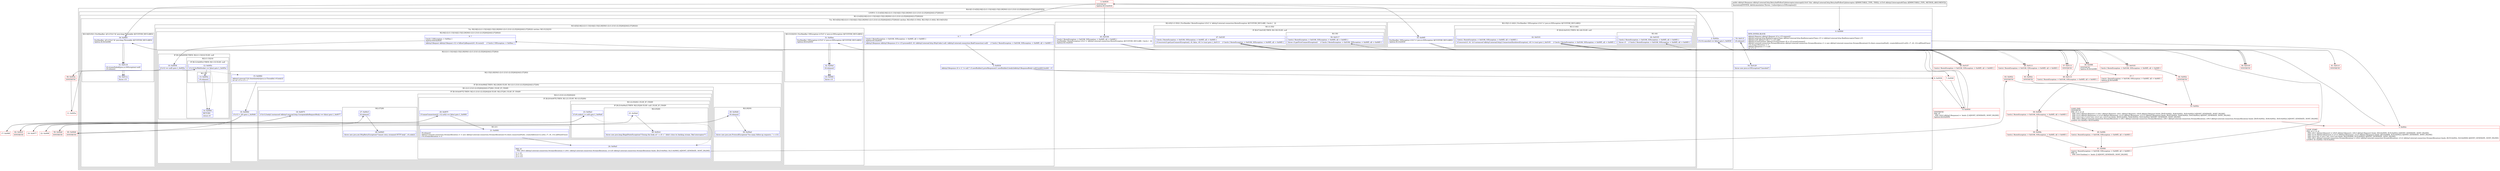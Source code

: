 digraph "CFG forokhttp3.internal.http.RetryAndFollowUpInterceptor.intercept(Lokhttp3\/Interceptor$Chain;)Lokhttp3\/Response;" {
subgraph cluster_Region_779036280 {
label = "R(4:0|(1:(3:4|5|(2:9|(2:(2:(1:13)|14)|(2:15|(2:29|30)(1:(2:(1:21)(1:(2:25|26))|24)(2:27|28)))))))|53|54)";
node [shape=record,color=blue];
Node_0 [shape=record,label="{0\:\ 0x0000|MTH_ENTER_BLOCK\l|okhttp3.Request okhttp3.Request r0 = r15.request()\lokhttp3.internal.http.RealInterceptorChain okhttp3.internal.http.RealInterceptorChain r15 = (okhttp3.internal.http.RealInterceptorChain) r15\lokhttp3.Call okhttp3.Call r7 = r15.call()\lokhttp3.EventListener okhttp3.EventListener r8 = r15.eventListener()\lokhttp3.internal.connection.StreamAllocation okhttp3.internal.connection.StreamAllocation r1 = new okhttp3.internal.connection.StreamAllocation(r14.client.connectionPool(), createAddress(r0.url()), r7, r8, r14.callStackTrace)\lr14.streamAllocation = r1\lokhttp3.Response r1 = null\lint r2 = 0\l}"];
subgraph cluster_LoopRegion_1030097759 {
label = "LOOP:0: (1:(3:4|5|(2:9|(2:(2:(1:13)|14)|(2:15|(2:29|30)(1:(2:(1:21)(1:(2:25|26))|24)(2:27|28)))))))";
node [shape=record,color=blue];
Node_2 [shape=record,label="{2\:\ 0x002e|if (r14.canceled == false) goto L_0x0030\l}"];
subgraph cluster_Region_349172051 {
label = "R(1:(3:4|5|(2:9|(2:(2:(1:13)|14)|(2:15|(2:29|30)(1:(2:(1:21)(1:(2:25|26))|24)(2:27|28)))))))";
node [shape=record,color=blue];
subgraph cluster_TryCatchRegion_277628585 {
label = "Try: R(3:4|5|(2:9|(2:(2:(1:13)|14)|(2:15|(2:29|30)(1:(2:(1:21)(1:(2:25|26))|24)(2:27|28)))))) catches: R(2:45|(1:(1:50))), R(2:35|(1:(1:44))), R(3:34|51|52)";
node [shape=record,color=blue];
subgraph cluster_Region_630695332 {
label = "R(3:4|5|(2:9|(2:(2:(1:13)|14)|(2:15|(2:29|30)(1:(2:(1:21)(1:(2:25|26))|24)(2:27|28))))))";
node [shape=record,color=blue];
Node_4 [shape=record,label="{4\:\ ?|Catch:\{ RouteException \-\> 0x0106, IOException \-\> 0x00f5, all \-\> 0x00f3 \}\lSplitter:B:3:0x0030\l|okhttp3.Response okhttp3.Response r3 = r15.proceed(r0, r9, (okhttp3.internal.http.HttpCodec) null, (okhttp3.internal.connection.RealConnection) null)     \/\/ Catch:\{ RouteException \-\> 0x0106, IOException \-\> 0x00f5, all \-\> 0x00f3 \}\l}"];
Node_5 [shape=record,label="{5\:\ 0x0034|okhttp3.Response r0 = r1 != null ? r3.newBuilder().priorResponse(r1.newBuilder().body((okhttp3.ResponseBody) null).build()).build() : r3\l}"];
subgraph cluster_TryCatchRegion_2031908550 {
label = "Try: R(2:9|(2:(2:(1:13)|14)|(2:15|(2:29|30)(1:(2:(1:21)(1:(2:25|26))|24)(2:27|28))))) catches: R(3:31|32|33)";
node [shape=record,color=blue];
subgraph cluster_Region_880540559 {
label = "R(2:9|(2:(2:(1:13)|14)|(2:15|(2:29|30)(1:(2:(1:21)(1:(2:25|26))|24)(2:27|28)))))";
node [shape=record,color=blue];
Node_9 [shape=record,label="{9\:\ ?|Catch:\{ IOException \-\> 0x00ee \}\lSplitter:B:8:0x0050\l|okhttp3.Request okhttp3.Request r12 = followUpRequest(r0, r9.route())     \/\/ Catch:\{ IOException \-\> 0x00ee \}\l}"];
subgraph cluster_Region_1949148745 {
label = "R(2:(2:(1:13)|14)|(2:15|(2:29|30)(1:(2:(1:21)(1:(2:25|26))|24)(2:27|28))))";
node [shape=record,color=blue];
subgraph cluster_IfRegion_1758853884 {
label = "IF [B:10:0x0058] THEN: R(2:(1:13)|14) ELSE: null";
node [shape=record,color=blue];
Node_10 [shape=record,label="{10\:\ 0x0058|if (r12 == null) goto L_0x005a\l}"];
subgraph cluster_Region_295299361 {
label = "R(2:(1:13)|14)";
node [shape=record,color=blue];
subgraph cluster_IfRegion_528717046 {
label = "IF [B:12:0x005c] THEN: R(1:13) ELSE: null";
node [shape=record,color=blue];
Node_12 [shape=record,label="{12\:\ 0x005c|if (r14.forWebSocket == false) goto L_0x005e\l}"];
subgraph cluster_Region_50035830 {
label = "R(1:13)";
node [shape=record,color=blue];
Node_13 [shape=record,label="{13\:\ 0x005e|r9.release()\l}"];
}
}
Node_14 [shape=record,label="{14\:\ 0x0061|RETURN\l|return r0\l}"];
}
}
subgraph cluster_Region_502748277 {
label = "R(2:15|(2:29|30)(1:(2:(1:21)(1:(2:25|26))|24)(2:27|28)))";
node [shape=record,color=blue];
Node_15 [shape=record,label="{15\:\ 0x0062|okhttp3.internal.Util.closeQuietly((java.io.Closeable) r0.body())\lint int r13 = r2 + 1\l}"];
subgraph cluster_IfRegion_1624965705 {
label = "IF [B:16:0x006d] THEN: R(2:29|30) ELSE: R(1:(2:(1:21)(1:(2:25|26))|24)(2:27|28))";
node [shape=record,color=blue];
Node_16 [shape=record,label="{16\:\ 0x006d|if (r13 \> 20) goto L_0x00d4\l}"];
subgraph cluster_Region_1056537888 {
label = "R(2:29|30)";
node [shape=record,color=blue];
Node_29 [shape=record,label="{29\:\ 0x00d4|r9.release()\l}"];
Node_30 [shape=record,label="{30\:\ 0x00ed|throw new java.net.ProtocolException(\"Too many follow\-up requests: \" + r13)\l}"];
}
subgraph cluster_Region_1841832097 {
label = "R(1:(2:(1:21)(1:(2:25|26))|24)(2:27|28)) | ELSE_IF_CHAIN\l";
node [shape=record,color=blue];
subgraph cluster_IfRegion_920376870 {
label = "IF [B:18:0x0075] THEN: R(2:(1:21)(1:(2:25|26))|24) ELSE: R(2:27|28) | ELSE_IF_CHAIN\l";
node [shape=record,color=blue];
Node_18 [shape=record,label="{18\:\ 0x0075|if ((r12.body() instanceof okhttp3.internal.http.UnrepeatableRequestBody) == false) goto L_0x0077\l}"];
subgraph cluster_Region_102061303 {
label = "R(2:(1:21)(1:(2:25|26))|24)";
node [shape=record,color=blue];
subgraph cluster_IfRegion_1257473200 {
label = "IF [B:20:0x007f] THEN: R(1:21) ELSE: R(1:(2:25|26))";
node [shape=record,color=blue];
Node_20 [shape=record,label="{20\:\ 0x007f|if (sameConnection(r0, r12.url()) == false) goto L_0x0081\l}"];
subgraph cluster_Region_744083749 {
label = "R(1:21)";
node [shape=record,color=blue];
Node_21 [shape=record,label="{21\:\ 0x0081|r9.release()\lokhttp3.internal.connection.StreamAllocation r1 = new okhttp3.internal.connection.StreamAllocation(r14.client.connectionPool(), createAddress(r12.url()), r7, r8, r14.callStackTrace)\lr14.streamAllocation = r1\l}"];
}
subgraph cluster_Region_2004406680 {
label = "R(1:(2:25|26)) | ELSE_IF_CHAIN\l";
node [shape=record,color=blue];
subgraph cluster_IfRegion_1548440355 {
label = "IF [B:23:0x00a3] THEN: R(2:25|26) ELSE: null | ELSE_IF_CHAIN\l";
node [shape=record,color=blue];
Node_23 [shape=record,label="{23\:\ 0x00a3|if (r9.codec() != null) goto L_0x00a9\l}"];
subgraph cluster_Region_1336298369 {
label = "R(2:25|26)";
node [shape=record,color=blue];
Node_25 [shape=record,label="{25\:\ 0x00a9}"];
Node_26 [shape=record,label="{26\:\ 0x00c4|throw new java.lang.IllegalStateException(\"Closing the body of \" + r0 + \" didn't close its backing stream. Bad interceptor?\")\l}"];
}
}
}
}
Node_24 [shape=record,label="{24\:\ 0x00a5|PHI: r9 \l  PHI: (r9v3 okhttp3.internal.connection.StreamAllocation) = (r9v1 okhttp3.internal.connection.StreamAllocation), (r1v20 okhttp3.internal.connection.StreamAllocation) binds: [B:23:0x00a3, B:21:0x0081] A[DONT_GENERATE, DONT_INLINE]\l|r1 = r0\lr0 = r12\lr2 = r13\l}"];
}
subgraph cluster_Region_923237542 {
label = "R(2:27|28)";
node [shape=record,color=blue];
Node_27 [shape=record,label="{27\:\ 0x00c5|r9.release()\l}"];
Node_28 [shape=record,label="{28\:\ 0x00d3|throw new java.net.HttpRetryException(\"Cannot retry streamed HTTP body\", r0.code())\l}"];
}
}
}
}
}
}
}
subgraph cluster_Region_1858518780 {
label = "R(3:31|32|33) | ExcHandler: IOException (r15v5 'e' java.io.IOException A[CUSTOM_DECLARE])\l";
node [shape=record,color=blue];
Node_31 [shape=record,label="{31\:\ 0x00ee|ExcHandler: IOException (r15v5 'e' java.io.IOException A[CUSTOM_DECLARE])\lSplitter:B:8:0x0050\l}"];
Node_32 [shape=record,label="{32\:\ 0x00ef|r9.release()\l}"];
Node_33 [shape=record,label="{33\:\ 0x00f2|throw r15\l}"];
}
}
}
subgraph cluster_Region_1862155984 {
label = "R(2:45|(1:(1:50))) | ExcHandler: RouteException (r3v2 'e' okhttp3.internal.connection.RouteException A[CUSTOM_DECLARE, Catch:\{  \}])\l";
node [shape=record,color=blue];
Node_45 [shape=record,label="{45\:\ 0x0106|Catch:\{ RouteException \-\> 0x0106, IOException \-\> 0x00f5, all \-\> 0x00f3 \}\lExcHandler: RouteException (r3v2 'e' okhttp3.internal.connection.RouteException A[CUSTOM_DECLARE, Catch:\{  \}])\lSplitter:B:3:0x0030\l}"];
subgraph cluster_Region_1842951133 {
label = "R(1:(1:50))";
node [shape=record,color=blue];
subgraph cluster_IfRegion_1464614721 {
label = "IF [B:47:0x010f] THEN: R(1:50) ELSE: null";
node [shape=record,color=blue];
Node_47 [shape=record,label="{47\:\ 0x010f|Catch:\{ RouteException \-\> 0x0106, IOException \-\> 0x00f5, all \-\> 0x00f3 \}\l|if (recover(r3.getLastConnectException(), r9, false, r0) != true) goto L_0x0113     \/\/ Catch:\{ RouteException \-\> 0x0106, IOException \-\> 0x00f5, all \-\> 0x00f3 \}\l}"];
subgraph cluster_Region_1102633967 {
label = "R(1:50)";
node [shape=record,color=blue];
Node_50 [shape=record,label="{50\:\ 0x0117|Catch:\{ RouteException \-\> 0x0106, IOException \-\> 0x00f5, all \-\> 0x00f3 \}\l|throw r3.getFirstConnectException()     \/\/ Catch:\{ RouteException \-\> 0x0106, IOException \-\> 0x00f5, all \-\> 0x00f3 \}\l}"];
}
}
}
}
subgraph cluster_Region_1887250001 {
label = "R(2:35|(1:(1:44))) | ExcHandler: IOException (r3v3 'e' java.io.IOException A[CUSTOM_DECLARE])\l";
node [shape=record,color=blue];
Node_35 [shape=record,label="{35\:\ 0x00f5|ExcHandler: IOException (r3v3 'e' java.io.IOException A[CUSTOM_DECLARE])\lSplitter:B:3:0x0030\l}"];
subgraph cluster_Region_1877642800 {
label = "R(1:(1:44))";
node [shape=record,color=blue];
subgraph cluster_IfRegion_4689718 {
label = "IF [B:42:0x0101] THEN: R(1:44) ELSE: null";
node [shape=record,color=blue];
Node_42 [shape=record,label="{42\:\ 0x0101|Catch:\{ RouteException \-\> 0x0106, IOException \-\> 0x00f5, all \-\> 0x00f3 \}\l|if (recover(r3, r9, !(r3 instanceof okhttp3.internal.http2.ConnectionShutdownException), r0) != true) goto L_0x0105     \/\/ Catch:\{ RouteException \-\> 0x0106, IOException \-\> 0x00f5, all \-\> 0x00f3 \}\l}"];
subgraph cluster_Region_1258889163 {
label = "R(1:44)";
node [shape=record,color=blue];
Node_44 [shape=record,label="{44\:\ 0x0105|Catch:\{ RouteException \-\> 0x0106, IOException \-\> 0x00f5, all \-\> 0x00f3 \}\l|throw r3     \/\/ Catch:\{ RouteException \-\> 0x0106, IOException \-\> 0x00f5, all \-\> 0x00f3 \}\l}"];
}
}
}
}
subgraph cluster_Region_455335545 {
label = "R(3:34|51|52) | ExcHandler: all (r15v4 'th' java.lang.Throwable A[CUSTOM_DECLARE])\l";
node [shape=record,color=blue];
Node_34 [shape=record,label="{34\:\ 0x00f3|ExcHandler: all (r15v4 'th' java.lang.Throwable A[CUSTOM_DECLARE])\lSplitter:B:36:0x00f6\l}"];
Node_51 [shape=record,label="{51\:\ 0x0118|r9.streamFailed((java.io.IOException) null)\lr9.release()\l}"];
Node_52 [shape=record,label="{52\:\ 0x011e|throw r15\l}"];
}
}
}
}
Node_53 [shape=record,label="{53\:\ 0x011f|r9.release()\l}"];
Node_54 [shape=record,label="{54\:\ 0x0129|throw new java.io.IOException(\"Canceled\")\l}"];
}
subgraph cluster_Region_1862155984 {
label = "R(2:45|(1:(1:50))) | ExcHandler: RouteException (r3v2 'e' okhttp3.internal.connection.RouteException A[CUSTOM_DECLARE, Catch:\{  \}])\l";
node [shape=record,color=blue];
Node_45 [shape=record,label="{45\:\ 0x0106|Catch:\{ RouteException \-\> 0x0106, IOException \-\> 0x00f5, all \-\> 0x00f3 \}\lExcHandler: RouteException (r3v2 'e' okhttp3.internal.connection.RouteException A[CUSTOM_DECLARE, Catch:\{  \}])\lSplitter:B:3:0x0030\l}"];
subgraph cluster_Region_1842951133 {
label = "R(1:(1:50))";
node [shape=record,color=blue];
subgraph cluster_IfRegion_1464614721 {
label = "IF [B:47:0x010f] THEN: R(1:50) ELSE: null";
node [shape=record,color=blue];
Node_47 [shape=record,label="{47\:\ 0x010f|Catch:\{ RouteException \-\> 0x0106, IOException \-\> 0x00f5, all \-\> 0x00f3 \}\l|if (recover(r3.getLastConnectException(), r9, false, r0) != true) goto L_0x0113     \/\/ Catch:\{ RouteException \-\> 0x0106, IOException \-\> 0x00f5, all \-\> 0x00f3 \}\l}"];
subgraph cluster_Region_1102633967 {
label = "R(1:50)";
node [shape=record,color=blue];
Node_50 [shape=record,label="{50\:\ 0x0117|Catch:\{ RouteException \-\> 0x0106, IOException \-\> 0x00f5, all \-\> 0x00f3 \}\l|throw r3.getFirstConnectException()     \/\/ Catch:\{ RouteException \-\> 0x0106, IOException \-\> 0x00f5, all \-\> 0x00f3 \}\l}"];
}
}
}
}
subgraph cluster_Region_1887250001 {
label = "R(2:35|(1:(1:44))) | ExcHandler: IOException (r3v3 'e' java.io.IOException A[CUSTOM_DECLARE])\l";
node [shape=record,color=blue];
Node_35 [shape=record,label="{35\:\ 0x00f5|ExcHandler: IOException (r3v3 'e' java.io.IOException A[CUSTOM_DECLARE])\lSplitter:B:3:0x0030\l}"];
subgraph cluster_Region_1877642800 {
label = "R(1:(1:44))";
node [shape=record,color=blue];
subgraph cluster_IfRegion_4689718 {
label = "IF [B:42:0x0101] THEN: R(1:44) ELSE: null";
node [shape=record,color=blue];
Node_42 [shape=record,label="{42\:\ 0x0101|Catch:\{ RouteException \-\> 0x0106, IOException \-\> 0x00f5, all \-\> 0x00f3 \}\l|if (recover(r3, r9, !(r3 instanceof okhttp3.internal.http2.ConnectionShutdownException), r0) != true) goto L_0x0105     \/\/ Catch:\{ RouteException \-\> 0x0106, IOException \-\> 0x00f5, all \-\> 0x00f3 \}\l}"];
subgraph cluster_Region_1258889163 {
label = "R(1:44)";
node [shape=record,color=blue];
Node_44 [shape=record,label="{44\:\ 0x0105|Catch:\{ RouteException \-\> 0x0106, IOException \-\> 0x00f5, all \-\> 0x00f3 \}\l|throw r3     \/\/ Catch:\{ RouteException \-\> 0x0106, IOException \-\> 0x00f5, all \-\> 0x00f3 \}\l}"];
}
}
}
}
subgraph cluster_Region_455335545 {
label = "R(3:34|51|52) | ExcHandler: all (r15v4 'th' java.lang.Throwable A[CUSTOM_DECLARE])\l";
node [shape=record,color=blue];
Node_34 [shape=record,label="{34\:\ 0x00f3|ExcHandler: all (r15v4 'th' java.lang.Throwable A[CUSTOM_DECLARE])\lSplitter:B:36:0x00f6\l}"];
Node_51 [shape=record,label="{51\:\ 0x0118|r9.streamFailed((java.io.IOException) null)\lr9.release()\l}"];
Node_52 [shape=record,label="{52\:\ 0x011e|throw r15\l}"];
}
subgraph cluster_Region_1858518780 {
label = "R(3:31|32|33) | ExcHandler: IOException (r15v5 'e' java.io.IOException A[CUSTOM_DECLARE])\l";
node [shape=record,color=blue];
Node_31 [shape=record,label="{31\:\ 0x00ee|ExcHandler: IOException (r15v5 'e' java.io.IOException A[CUSTOM_DECLARE])\lSplitter:B:8:0x0050\l}"];
Node_32 [shape=record,label="{32\:\ 0x00ef|r9.release()\l}"];
Node_33 [shape=record,label="{33\:\ 0x00f2|throw r15\l}"];
}
Node_1 [shape=record,color=red,label="{1\:\ 0x002c|LOOP_START\lPHI: r0 r1 r2 r9 \l  PHI: (r0v1 okhttp3.Request) = (r0v0 okhttp3.Request), (r0v3 okhttp3.Request) binds: [B:0:0x0000, B:55:0x002c] A[DONT_GENERATE, DONT_INLINE]\l  PHI: (r1v4 okhttp3.Response) = (r1v3 okhttp3.Response), (r1v5 okhttp3.Response) binds: [B:0:0x0000, B:55:0x002c] A[DONT_GENERATE, DONT_INLINE]\l  PHI: (r2v2 int) = (r2v1 int), (r2v3 int) binds: [B:0:0x0000, B:55:0x002c] A[DONT_GENERATE, DONT_INLINE]\l  PHI: (r9v1 okhttp3.internal.connection.StreamAllocation) = (r9v2 okhttp3.internal.connection.StreamAllocation), (r1v2 okhttp3.internal.connection.StreamAllocation) binds: [B:55:0x002c, B:0:0x0000] A[DONT_GENERATE, DONT_INLINE]\lLOOP:0: B:1:0x002c\-\>B:55:0x002c\l}"];
Node_3 [shape=record,color=red,label="{3\:\ 0x0030|SYNTHETIC\lSplitter:B:3:0x0030\l}"];
Node_6 [shape=record,color=red,label="{6\:\ 0x0036}"];
Node_7 [shape=record,color=red,label="{7\:\ 0x004f}"];
Node_8 [shape=record,color=red,label="{8\:\ 0x0050|SYNTHETIC\lPHI: r0 \l  PHI: (r0v4 okhttp3.Response) =  binds: [] A[DONT_GENERATE, DONT_INLINE]\lSplitter:B:8:0x0050\l}"];
Node_11 [shape=record,color=red,label="{11\:\ 0x005a}"];
Node_17 [shape=record,color=red,label="{17\:\ 0x006f}"];
Node_19 [shape=record,color=red,label="{19\:\ 0x0077}"];
Node_22 [shape=record,color=red,label="{22\:\ 0x009f}"];
Node_36 [shape=record,color=red,label="{36\:\ 0x00f6|SYNTHETIC\lSplitter:B:36:0x00f6\l}"];
Node_37 [shape=record,color=red,label="{37\:\ ?|Catch:\{ RouteException \-\> 0x0106, IOException \-\> 0x00f5, all \-\> 0x00f3 \}\lSplitter:B:36:0x00f6\l}"];
Node_38 [shape=record,color=red,label="{38\:\ 0x00f8|Catch:\{ RouteException \-\> 0x0106, IOException \-\> 0x00f5, all \-\> 0x00f3 \}\l}"];
Node_39 [shape=record,color=red,label="{39\:\ 0x00fa|Catch:\{ RouteException \-\> 0x0106, IOException \-\> 0x00f5, all \-\> 0x00f3 \}\l}"];
Node_40 [shape=record,color=red,label="{40\:\ 0x00fc|Catch:\{ RouteException \-\> 0x0106, IOException \-\> 0x00f5, all \-\> 0x00f3 \}\l}"];
Node_41 [shape=record,color=red,label="{41\:\ 0x00fd|Catch:\{ RouteException \-\> 0x0106, IOException \-\> 0x00f5, all \-\> 0x00f3 \}\lPHI: r4 \l  PHI: (r4v4 boolean) =  binds: [] A[DONT_GENERATE, DONT_INLINE]\l}"];
Node_43 [shape=record,color=red,label="{43\:\ 0x0103|Catch:\{ RouteException \-\> 0x0106, IOException \-\> 0x00f5, all \-\> 0x00f3 \}\l}"];
Node_46 [shape=record,color=red,label="{46\:\ 0x0107|Catch:\{ RouteException \-\> 0x0106, IOException \-\> 0x00f5, all \-\> 0x00f3 \}\l}"];
Node_48 [shape=record,color=red,label="{48\:\ 0x0111|Catch:\{ RouteException \-\> 0x0106, IOException \-\> 0x00f5, all \-\> 0x00f3 \}\l}"];
Node_49 [shape=record,color=red,label="{49\:\ 0x0113|Catch:\{ RouteException \-\> 0x0106, IOException \-\> 0x00f5, all \-\> 0x00f3 \}\l}"];
Node_55 [shape=record,color=red,label="{55\:\ 0x002c|LOOP_END\lSYNTHETIC\lPHI: r0 r1 r2 r9 \l  PHI: (r0v3 okhttp3.Request) = (r0v1 okhttp3.Request), (r0v1 okhttp3.Request), (r0v8 okhttp3.Request) binds: [B:65:0x002c, B:64:0x002c, B:63:0x002c] A[DONT_GENERATE, DONT_INLINE]\l  PHI: (r1v5 okhttp3.Response) = (r1v4 okhttp3.Response), (r1v4 okhttp3.Response), (r1v15 okhttp3.Response) binds: [B:65:0x002c, B:64:0x002c, B:63:0x002c] A[DONT_GENERATE, DONT_INLINE]\l  PHI: (r2v3 int) = (r2v2 int), (r2v2 int), (r2v4 int) binds: [B:65:0x002c, B:64:0x002c, B:63:0x002c] A[DONT_GENERATE, DONT_INLINE]\l  PHI: (r9v2 okhttp3.internal.connection.StreamAllocation) = (r9v1 okhttp3.internal.connection.StreamAllocation), (r9v1 okhttp3.internal.connection.StreamAllocation), (r9v3 okhttp3.internal.connection.StreamAllocation) binds: [B:65:0x002c, B:64:0x002c, B:63:0x002c] A[DONT_GENERATE, DONT_INLINE]\lLOOP:0: B:1:0x002c\-\>B:55:0x002c\l}"];
Node_56 [shape=record,color=red,label="{56\:\ 0x0105|SYNTHETIC\l}"];
Node_57 [shape=record,color=red,label="{57\:\ 0x0113|SYNTHETIC\l}"];
Node_58 [shape=record,color=red,label="{58\:\ 0x005a|SYNTHETIC\l}"];
Node_59 [shape=record,color=red,label="{59\:\ 0x00a9|SYNTHETIC\l}"];
Node_60 [shape=record,color=red,label="{60\:\ 0x00d4|SYNTHETIC\l}"];
Node_61 [shape=record,color=red,label="{61\:\ 0x011f|SYNTHETIC\l}"];
Node_62 [shape=record,color=red,label="{62\:\ 0x00c5|SYNTHETIC\l}"];
Node_63 [shape=record,color=red,label="{63\:\ 0x002c|SYNTHETIC\l}"];
Node_64 [shape=record,color=red,label="{64\:\ 0x002c|SYNTHETIC\l}"];
Node_65 [shape=record,color=red,label="{65\:\ 0x002c|SYNTHETIC\l}"];
MethodNode[shape=record,label="{public okhttp3.Response okhttp3.internal.http.RetryAndFollowUpInterceptor.intercept((r14v0 'this' okhttp3.internal.http.RetryAndFollowUpInterceptor A[IMMUTABLE_TYPE, THIS]), (r15v0 okhttp3.Interceptor$Chain A[IMMUTABLE_TYPE, METHOD_ARGUMENT]))  | Annotation[SYSTEM, dalvik.annotation.Throws, \{value=[java.io.IOException]\}]\l}"];
MethodNode -> Node_0;
Node_0 -> Node_1;
Node_2 -> Node_3;
Node_2 -> Node_61[style=dashed];
Node_4 -> Node_5;
Node_5 -> Node_6;
Node_5 -> Node_7;
Node_9 -> Node_10;
Node_10 -> Node_15[style=dashed];
Node_10 -> Node_58;
Node_12 -> Node_13;
Node_12 -> Node_14[style=dashed];
Node_13 -> Node_14;
Node_15 -> Node_16;
Node_16 -> Node_17[style=dashed];
Node_16 -> Node_60;
Node_29 -> Node_30;
Node_18 -> Node_19;
Node_18 -> Node_62[style=dashed];
Node_20 -> Node_21;
Node_20 -> Node_22[style=dashed];
Node_21 -> Node_24;
Node_23 -> Node_24[style=dashed];
Node_23 -> Node_59;
Node_25 -> Node_26;
Node_24 -> Node_63;
Node_27 -> Node_28;
Node_31 -> Node_32;
Node_32 -> Node_33;
Node_45 -> Node_46;
Node_47 -> Node_48[style=dashed];
Node_47 -> Node_57;
Node_35 -> Node_36;
Node_42 -> Node_43[style=dashed];
Node_42 -> Node_56;
Node_34 -> Node_51;
Node_51 -> Node_52;
Node_53 -> Node_54;
Node_45 -> Node_46;
Node_47 -> Node_48[style=dashed];
Node_47 -> Node_57;
Node_35 -> Node_36;
Node_42 -> Node_43[style=dashed];
Node_42 -> Node_56;
Node_34 -> Node_51;
Node_51 -> Node_52;
Node_31 -> Node_32;
Node_32 -> Node_33;
Node_1 -> Node_2;
Node_3 -> Node_4;
Node_3 -> Node_45;
Node_3 -> Node_35;
Node_3 -> Node_34;
Node_6 -> Node_8;
Node_7 -> Node_8;
Node_8 -> Node_9;
Node_8 -> Node_31;
Node_11 -> Node_12;
Node_17 -> Node_18;
Node_19 -> Node_20;
Node_22 -> Node_23;
Node_36 -> Node_37;
Node_36 -> Node_34;
Node_37 -> Node_38;
Node_38 -> Node_39;
Node_38 -> Node_40;
Node_39 -> Node_41;
Node_40 -> Node_41;
Node_41 -> Node_42;
Node_43 -> Node_64;
Node_46 -> Node_47;
Node_48 -> Node_65;
Node_49 -> Node_50;
Node_55 -> Node_1;
Node_56 -> Node_44;
Node_57 -> Node_49;
Node_58 -> Node_11;
Node_59 -> Node_25;
Node_60 -> Node_29;
Node_61 -> Node_53;
Node_62 -> Node_27;
Node_63 -> Node_55;
Node_64 -> Node_55;
Node_65 -> Node_55;
}

